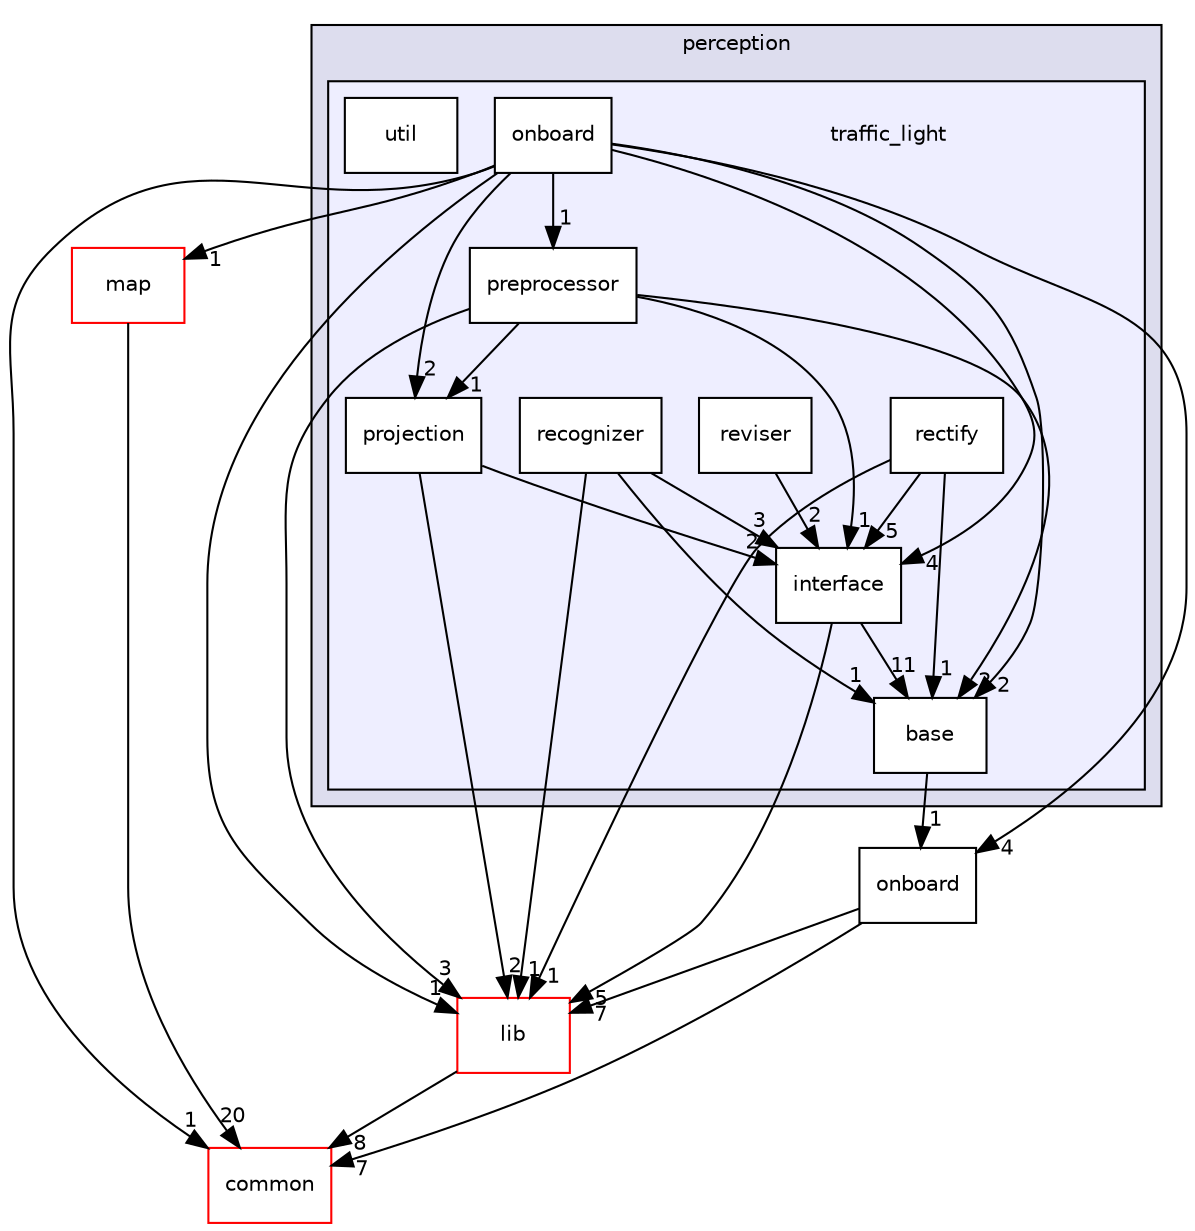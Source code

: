 digraph "modules/perception/traffic_light" {
  compound=true
  node [ fontsize="10", fontname="Helvetica"];
  edge [ labelfontsize="10", labelfontname="Helvetica"];
  subgraph clusterdir_eae0ee1c8937adf30ca5fa2a95a97c5d {
    graph [ bgcolor="#ddddee", pencolor="black", label="perception" fontname="Helvetica", fontsize="10", URL="dir_eae0ee1c8937adf30ca5fa2a95a97c5d.html"]
  subgraph clusterdir_259d8cba57c282fe549a96238c660ace {
    graph [ bgcolor="#eeeeff", pencolor="black", label="" URL="dir_259d8cba57c282fe549a96238c660ace.html"];
    dir_259d8cba57c282fe549a96238c660ace [shape=plaintext label="traffic_light"];
    dir_1e03cab5e9f880bc99d64dc90cf1745f [shape=box label="base" color="black" fillcolor="white" style="filled" URL="dir_1e03cab5e9f880bc99d64dc90cf1745f.html"];
    dir_e6b59c7214001c824cfd48ec013b984d [shape=box label="interface" color="black" fillcolor="white" style="filled" URL="dir_e6b59c7214001c824cfd48ec013b984d.html"];
    dir_cd662d74739f3bfe3484bff1e17c487e [shape=box label="onboard" color="black" fillcolor="white" style="filled" URL="dir_cd662d74739f3bfe3484bff1e17c487e.html"];
    dir_33742dd7cba6224fbefbd5daa2230c02 [shape=box label="preprocessor" color="black" fillcolor="white" style="filled" URL="dir_33742dd7cba6224fbefbd5daa2230c02.html"];
    dir_28023798f8c6b3b1bc1a6e96351a74b5 [shape=box label="projection" color="black" fillcolor="white" style="filled" URL="dir_28023798f8c6b3b1bc1a6e96351a74b5.html"];
    dir_d0643366a92ebd8fd512056803a75ee6 [shape=box label="recognizer" color="black" fillcolor="white" style="filled" URL="dir_d0643366a92ebd8fd512056803a75ee6.html"];
    dir_2c68cd599757250d01f414fcd10e164f [shape=box label="rectify" color="black" fillcolor="white" style="filled" URL="dir_2c68cd599757250d01f414fcd10e164f.html"];
    dir_f05718f2fd2dbe3181b014c8ac8c94bd [shape=box label="reviser" color="black" fillcolor="white" style="filled" URL="dir_f05718f2fd2dbe3181b014c8ac8c94bd.html"];
    dir_2d8a221299b8422ca5fd907ffc8a1c88 [shape=box label="util" color="black" fillcolor="white" style="filled" URL="dir_2d8a221299b8422ca5fd907ffc8a1c88.html"];
  }
  }
  dir_9a5e51f49964887903df6eed98080585 [shape=box label="common" fillcolor="white" style="filled" color="red" URL="dir_9a5e51f49964887903df6eed98080585.html"];
  dir_bc4fbd717b8d61d0dc75a15f0986d7f7 [shape=box label="map" fillcolor="white" style="filled" color="red" URL="dir_bc4fbd717b8d61d0dc75a15f0986d7f7.html"];
  dir_11a962cbfa1782628072c643f9fa1d3c [shape=box label="onboard" URL="dir_11a962cbfa1782628072c643f9fa1d3c.html"];
  dir_4c1a26545ee9c743bf92254028874005 [shape=box label="lib" fillcolor="white" style="filled" color="red" URL="dir_4c1a26545ee9c743bf92254028874005.html"];
  dir_f05718f2fd2dbe3181b014c8ac8c94bd->dir_e6b59c7214001c824cfd48ec013b984d [headlabel="2", labeldistance=1.5 headhref="dir_000172_000167.html"];
  dir_28023798f8c6b3b1bc1a6e96351a74b5->dir_e6b59c7214001c824cfd48ec013b984d [headlabel="2", labeldistance=1.5 headhref="dir_000169_000167.html"];
  dir_28023798f8c6b3b1bc1a6e96351a74b5->dir_4c1a26545ee9c743bf92254028874005 [headlabel="2", labeldistance=1.5 headhref="dir_000169_000145.html"];
  dir_e6b59c7214001c824cfd48ec013b984d->dir_1e03cab5e9f880bc99d64dc90cf1745f [headlabel="11", labeldistance=1.5 headhref="dir_000167_000090.html"];
  dir_e6b59c7214001c824cfd48ec013b984d->dir_4c1a26545ee9c743bf92254028874005 [headlabel="5", labeldistance=1.5 headhref="dir_000167_000145.html"];
  dir_d0643366a92ebd8fd512056803a75ee6->dir_e6b59c7214001c824cfd48ec013b984d [headlabel="3", labeldistance=1.5 headhref="dir_000170_000167.html"];
  dir_d0643366a92ebd8fd512056803a75ee6->dir_1e03cab5e9f880bc99d64dc90cf1745f [headlabel="1", labeldistance=1.5 headhref="dir_000170_000090.html"];
  dir_d0643366a92ebd8fd512056803a75ee6->dir_4c1a26545ee9c743bf92254028874005 [headlabel="1", labeldistance=1.5 headhref="dir_000170_000145.html"];
  dir_1e03cab5e9f880bc99d64dc90cf1745f->dir_11a962cbfa1782628072c643f9fa1d3c [headlabel="1", labeldistance=1.5 headhref="dir_000090_000038.html"];
  dir_bc4fbd717b8d61d0dc75a15f0986d7f7->dir_9a5e51f49964887903df6eed98080585 [headlabel="20", labeldistance=1.5 headhref="dir_000061_000050.html"];
  dir_2c68cd599757250d01f414fcd10e164f->dir_e6b59c7214001c824cfd48ec013b984d [headlabel="5", labeldistance=1.5 headhref="dir_000171_000167.html"];
  dir_2c68cd599757250d01f414fcd10e164f->dir_1e03cab5e9f880bc99d64dc90cf1745f [headlabel="1", labeldistance=1.5 headhref="dir_000171_000090.html"];
  dir_2c68cd599757250d01f414fcd10e164f->dir_4c1a26545ee9c743bf92254028874005 [headlabel="1", labeldistance=1.5 headhref="dir_000171_000145.html"];
  dir_11a962cbfa1782628072c643f9fa1d3c->dir_9a5e51f49964887903df6eed98080585 [headlabel="7", labeldistance=1.5 headhref="dir_000038_000050.html"];
  dir_11a962cbfa1782628072c643f9fa1d3c->dir_4c1a26545ee9c743bf92254028874005 [headlabel="7", labeldistance=1.5 headhref="dir_000038_000145.html"];
  dir_4c1a26545ee9c743bf92254028874005->dir_9a5e51f49964887903df6eed98080585 [headlabel="8", labeldistance=1.5 headhref="dir_000145_000050.html"];
  dir_33742dd7cba6224fbefbd5daa2230c02->dir_28023798f8c6b3b1bc1a6e96351a74b5 [headlabel="1", labeldistance=1.5 headhref="dir_000168_000169.html"];
  dir_33742dd7cba6224fbefbd5daa2230c02->dir_e6b59c7214001c824cfd48ec013b984d [headlabel="1", labeldistance=1.5 headhref="dir_000168_000167.html"];
  dir_33742dd7cba6224fbefbd5daa2230c02->dir_1e03cab5e9f880bc99d64dc90cf1745f [headlabel="2", labeldistance=1.5 headhref="dir_000168_000090.html"];
  dir_33742dd7cba6224fbefbd5daa2230c02->dir_4c1a26545ee9c743bf92254028874005 [headlabel="3", labeldistance=1.5 headhref="dir_000168_000145.html"];
  dir_cd662d74739f3bfe3484bff1e17c487e->dir_28023798f8c6b3b1bc1a6e96351a74b5 [headlabel="2", labeldistance=1.5 headhref="dir_000164_000169.html"];
  dir_cd662d74739f3bfe3484bff1e17c487e->dir_e6b59c7214001c824cfd48ec013b984d [headlabel="4", labeldistance=1.5 headhref="dir_000164_000167.html"];
  dir_cd662d74739f3bfe3484bff1e17c487e->dir_1e03cab5e9f880bc99d64dc90cf1745f [headlabel="2", labeldistance=1.5 headhref="dir_000164_000090.html"];
  dir_cd662d74739f3bfe3484bff1e17c487e->dir_9a5e51f49964887903df6eed98080585 [headlabel="1", labeldistance=1.5 headhref="dir_000164_000050.html"];
  dir_cd662d74739f3bfe3484bff1e17c487e->dir_bc4fbd717b8d61d0dc75a15f0986d7f7 [headlabel="1", labeldistance=1.5 headhref="dir_000164_000061.html"];
  dir_cd662d74739f3bfe3484bff1e17c487e->dir_11a962cbfa1782628072c643f9fa1d3c [headlabel="4", labeldistance=1.5 headhref="dir_000164_000038.html"];
  dir_cd662d74739f3bfe3484bff1e17c487e->dir_4c1a26545ee9c743bf92254028874005 [headlabel="1", labeldistance=1.5 headhref="dir_000164_000145.html"];
  dir_cd662d74739f3bfe3484bff1e17c487e->dir_33742dd7cba6224fbefbd5daa2230c02 [headlabel="1", labeldistance=1.5 headhref="dir_000164_000168.html"];
}
